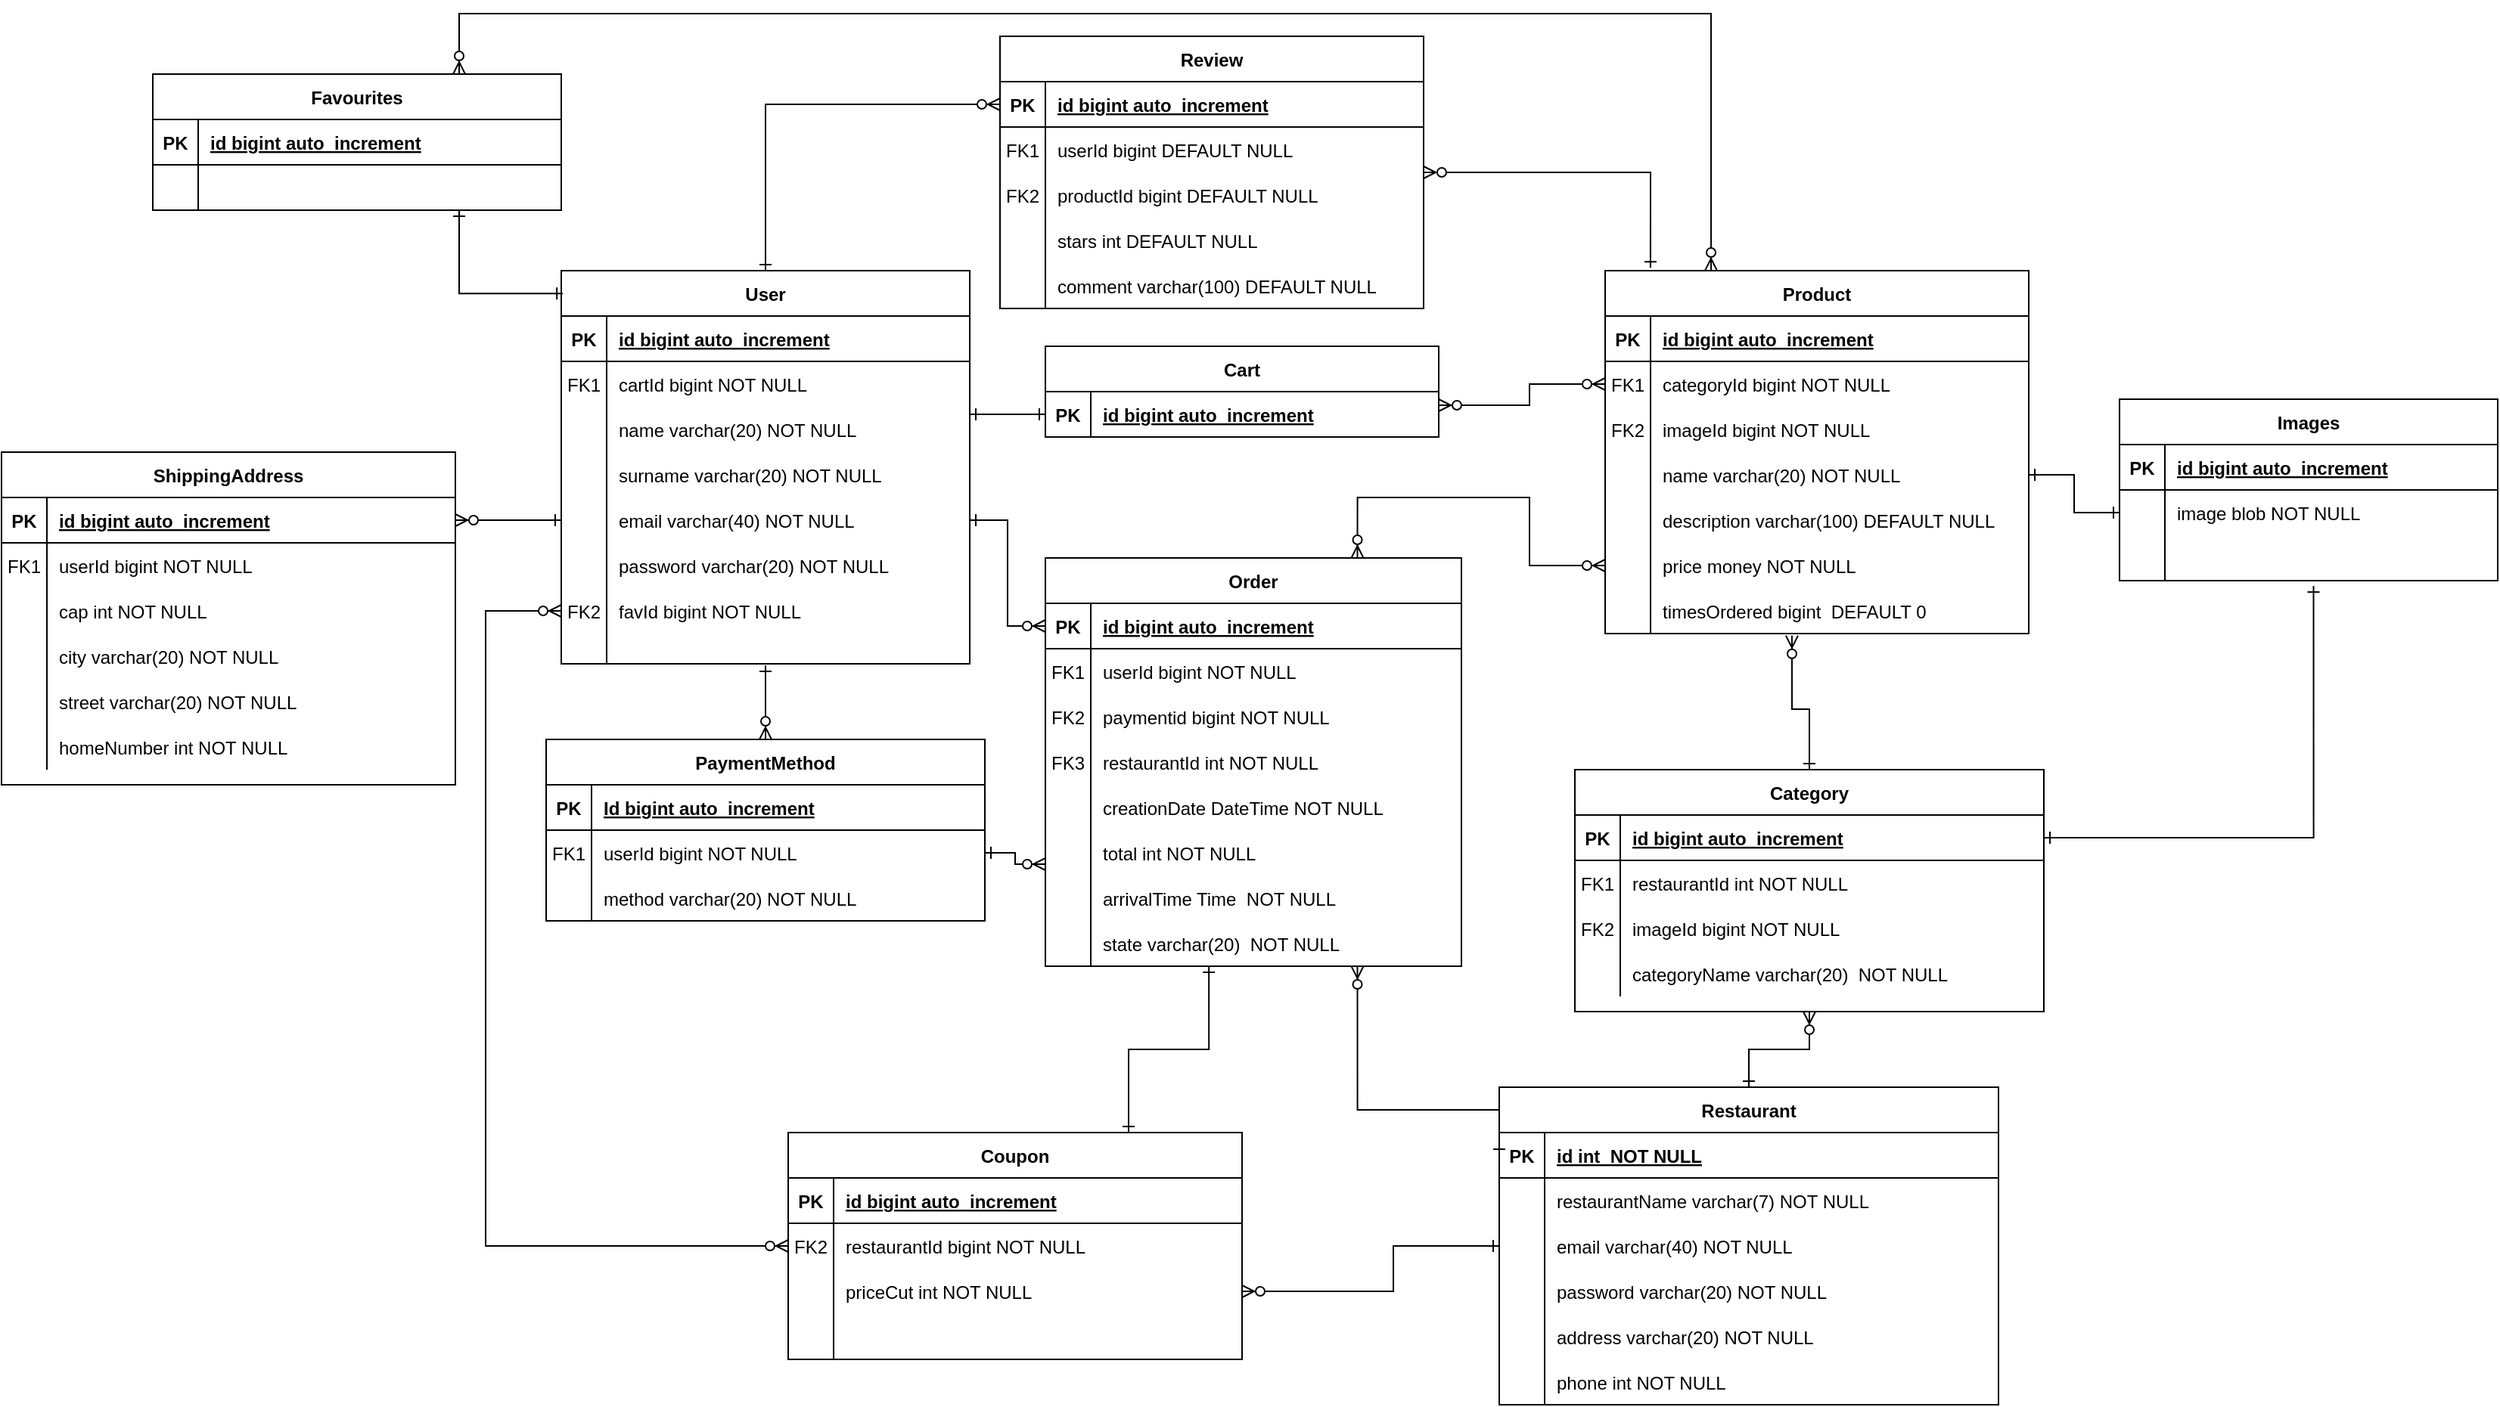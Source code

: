 <mxfile version="14.9.6" type="device"><diagram id="R2lEEEUBdFMjLlhIrx00" name="Page-1"><mxGraphModel dx="2318" dy="796" grid="1" gridSize="10" guides="1" tooltips="1" connect="1" arrows="1" fold="1" page="1" pageScale="1" pageWidth="850" pageHeight="1100" math="0" shadow="0" extFonts="Permanent Marker^https://fonts.googleapis.com/css?family=Permanent+Marker"><root><mxCell id="0"/><mxCell id="1" parent="0"/><mxCell id="C-vyLk0tnHw3VtMMgP7b-1" value="" style="edgeStyle=entityRelationEdgeStyle;endArrow=ERone;startArrow=ERone;endFill=0;startFill=0;entryX=1;entryY=0.167;entryDx=0;entryDy=0;exitX=0;exitY=0.5;exitDx=0;exitDy=0;entryPerimeter=0;" parent="1" source="C-vyLk0tnHw3VtMMgP7b-24" target="CeH41WI6BC9o4BVHSOyD-14" edge="1"><mxGeometry width="100" height="100" relative="1" as="geometry"><mxPoint x="340" y="720" as="sourcePoint"/><mxPoint x="440" y="620" as="targetPoint"/></mxGeometry></mxCell><mxCell id="C-vyLk0tnHw3VtMMgP7b-2" value="User" style="shape=table;startSize=30;container=1;collapsible=1;childLayout=tableLayout;fixedRows=1;rowLines=0;fontStyle=1;align=center;resizeLast=1;" parent="1" vertex="1"><mxGeometry x="120" y="270" width="270" height="260" as="geometry"/></mxCell><mxCell id="C-vyLk0tnHw3VtMMgP7b-3" value="" style="shape=partialRectangle;collapsible=0;dropTarget=0;pointerEvents=0;fillColor=none;points=[[0,0.5],[1,0.5]];portConstraint=eastwest;top=0;left=0;right=0;bottom=1;" parent="C-vyLk0tnHw3VtMMgP7b-2" vertex="1"><mxGeometry y="30" width="270" height="30" as="geometry"/></mxCell><mxCell id="C-vyLk0tnHw3VtMMgP7b-4" value="PK" style="shape=partialRectangle;overflow=hidden;connectable=0;fillColor=none;top=0;left=0;bottom=0;right=0;fontStyle=1;" parent="C-vyLk0tnHw3VtMMgP7b-3" vertex="1"><mxGeometry width="30" height="30" as="geometry"/></mxCell><mxCell id="C-vyLk0tnHw3VtMMgP7b-5" value="id bigint auto_increment " style="shape=partialRectangle;overflow=hidden;connectable=0;fillColor=none;top=0;left=0;bottom=0;right=0;align=left;spacingLeft=6;fontStyle=5;" parent="C-vyLk0tnHw3VtMMgP7b-3" vertex="1"><mxGeometry x="30" width="240" height="30" as="geometry"/></mxCell><mxCell id="C-vyLk0tnHw3VtMMgP7b-9" value="" style="shape=partialRectangle;collapsible=0;dropTarget=0;pointerEvents=0;fillColor=none;points=[[0,0.5],[1,0.5]];portConstraint=eastwest;top=0;left=0;right=0;bottom=0;" parent="C-vyLk0tnHw3VtMMgP7b-2" vertex="1"><mxGeometry y="60" width="270" height="30" as="geometry"/></mxCell><mxCell id="C-vyLk0tnHw3VtMMgP7b-10" value="FK1" style="shape=partialRectangle;overflow=hidden;connectable=0;fillColor=none;top=0;left=0;bottom=0;right=0;" parent="C-vyLk0tnHw3VtMMgP7b-9" vertex="1"><mxGeometry width="30" height="30" as="geometry"/></mxCell><mxCell id="C-vyLk0tnHw3VtMMgP7b-11" value="cartId bigint NOT NULL" style="shape=partialRectangle;overflow=hidden;connectable=0;fillColor=none;top=0;left=0;bottom=0;right=0;align=left;spacingLeft=6;" parent="C-vyLk0tnHw3VtMMgP7b-9" vertex="1"><mxGeometry x="30" width="240" height="30" as="geometry"/></mxCell><mxCell id="CeH41WI6BC9o4BVHSOyD-14" value="" style="shape=partialRectangle;collapsible=0;dropTarget=0;pointerEvents=0;fillColor=none;points=[[0,0.5],[1,0.5]];portConstraint=eastwest;top=0;left=0;right=0;bottom=0;" parent="C-vyLk0tnHw3VtMMgP7b-2" vertex="1"><mxGeometry y="90" width="270" height="30" as="geometry"/></mxCell><mxCell id="CeH41WI6BC9o4BVHSOyD-15" value="" style="shape=partialRectangle;overflow=hidden;connectable=0;fillColor=none;top=0;left=0;bottom=0;right=0;" parent="CeH41WI6BC9o4BVHSOyD-14" vertex="1"><mxGeometry width="30" height="30" as="geometry"/></mxCell><mxCell id="CeH41WI6BC9o4BVHSOyD-16" value="name varchar(20) NOT NULL" style="shape=partialRectangle;overflow=hidden;connectable=0;fillColor=none;top=0;left=0;bottom=0;right=0;align=left;spacingLeft=6;" parent="CeH41WI6BC9o4BVHSOyD-14" vertex="1"><mxGeometry x="30" width="240" height="30" as="geometry"/></mxCell><mxCell id="CeH41WI6BC9o4BVHSOyD-17" value="" style="shape=partialRectangle;collapsible=0;dropTarget=0;pointerEvents=0;fillColor=none;points=[[0,0.5],[1,0.5]];portConstraint=eastwest;top=0;left=0;right=0;bottom=0;" parent="C-vyLk0tnHw3VtMMgP7b-2" vertex="1"><mxGeometry y="120" width="270" height="30" as="geometry"/></mxCell><mxCell id="CeH41WI6BC9o4BVHSOyD-18" value="" style="shape=partialRectangle;overflow=hidden;connectable=0;fillColor=none;top=0;left=0;bottom=0;right=0;" parent="CeH41WI6BC9o4BVHSOyD-17" vertex="1"><mxGeometry width="30" height="30" as="geometry"/></mxCell><mxCell id="CeH41WI6BC9o4BVHSOyD-19" value="surname varchar(20) NOT NULL" style="shape=partialRectangle;overflow=hidden;connectable=0;fillColor=none;top=0;left=0;bottom=0;right=0;align=left;spacingLeft=6;" parent="CeH41WI6BC9o4BVHSOyD-17" vertex="1"><mxGeometry x="30" width="240" height="30" as="geometry"/></mxCell><mxCell id="CeH41WI6BC9o4BVHSOyD-20" value="" style="shape=partialRectangle;collapsible=0;dropTarget=0;pointerEvents=0;fillColor=none;points=[[0,0.5],[1,0.5]];portConstraint=eastwest;top=0;left=0;right=0;bottom=0;" parent="C-vyLk0tnHw3VtMMgP7b-2" vertex="1"><mxGeometry y="150" width="270" height="30" as="geometry"/></mxCell><mxCell id="CeH41WI6BC9o4BVHSOyD-21" value="" style="shape=partialRectangle;overflow=hidden;connectable=0;fillColor=none;top=0;left=0;bottom=0;right=0;" parent="CeH41WI6BC9o4BVHSOyD-20" vertex="1"><mxGeometry width="30" height="30" as="geometry"/></mxCell><mxCell id="CeH41WI6BC9o4BVHSOyD-22" value="email varchar(40) NOT NULL" style="shape=partialRectangle;overflow=hidden;connectable=0;fillColor=none;top=0;left=0;bottom=0;right=0;align=left;spacingLeft=6;" parent="CeH41WI6BC9o4BVHSOyD-20" vertex="1"><mxGeometry x="30" width="240" height="30" as="geometry"/></mxCell><mxCell id="CeH41WI6BC9o4BVHSOyD-23" value="" style="shape=partialRectangle;collapsible=0;dropTarget=0;pointerEvents=0;fillColor=none;points=[[0,0.5],[1,0.5]];portConstraint=eastwest;top=0;left=0;right=0;bottom=0;" parent="C-vyLk0tnHw3VtMMgP7b-2" vertex="1"><mxGeometry y="180" width="270" height="30" as="geometry"/></mxCell><mxCell id="CeH41WI6BC9o4BVHSOyD-24" value="" style="shape=partialRectangle;overflow=hidden;connectable=0;fillColor=none;top=0;left=0;bottom=0;right=0;" parent="CeH41WI6BC9o4BVHSOyD-23" vertex="1"><mxGeometry width="30" height="30" as="geometry"/></mxCell><mxCell id="CeH41WI6BC9o4BVHSOyD-25" value="password varchar(20) NOT NULL" style="shape=partialRectangle;overflow=hidden;connectable=0;fillColor=none;top=0;left=0;bottom=0;right=0;align=left;spacingLeft=6;" parent="CeH41WI6BC9o4BVHSOyD-23" vertex="1"><mxGeometry x="30" width="240" height="30" as="geometry"/></mxCell><mxCell id="CeH41WI6BC9o4BVHSOyD-11" value="" style="shape=partialRectangle;collapsible=0;dropTarget=0;pointerEvents=0;fillColor=none;points=[[0,0.5],[1,0.5]];portConstraint=eastwest;top=0;left=0;right=0;bottom=0;" parent="C-vyLk0tnHw3VtMMgP7b-2" vertex="1"><mxGeometry y="210" width="270" height="30" as="geometry"/></mxCell><mxCell id="CeH41WI6BC9o4BVHSOyD-12" value="FK2" style="shape=partialRectangle;overflow=hidden;connectable=0;fillColor=none;top=0;left=0;bottom=0;right=0;" parent="CeH41WI6BC9o4BVHSOyD-11" vertex="1"><mxGeometry width="30" height="30" as="geometry"/></mxCell><mxCell id="CeH41WI6BC9o4BVHSOyD-13" value="favId bigint NOT NULL" style="shape=partialRectangle;overflow=hidden;connectable=0;fillColor=none;top=0;left=0;bottom=0;right=0;align=left;spacingLeft=6;" parent="CeH41WI6BC9o4BVHSOyD-11" vertex="1"><mxGeometry x="30" width="240" height="30" as="geometry"/></mxCell><mxCell id="C-vyLk0tnHw3VtMMgP7b-6" value="" style="shape=partialRectangle;collapsible=0;dropTarget=0;pointerEvents=0;fillColor=none;points=[[0,0.5],[1,0.5]];portConstraint=eastwest;top=0;left=0;right=0;bottom=0;" parent="C-vyLk0tnHw3VtMMgP7b-2" vertex="1"><mxGeometry y="240" width="270" height="20" as="geometry"/></mxCell><mxCell id="C-vyLk0tnHw3VtMMgP7b-7" value="" style="shape=partialRectangle;overflow=hidden;connectable=0;fillColor=none;top=0;left=0;bottom=0;right=0;" parent="C-vyLk0tnHw3VtMMgP7b-6" vertex="1"><mxGeometry width="30" height="20" as="geometry"/></mxCell><mxCell id="C-vyLk0tnHw3VtMMgP7b-8" value="" style="shape=partialRectangle;overflow=hidden;connectable=0;fillColor=none;top=0;left=0;bottom=0;right=0;align=left;spacingLeft=6;" parent="C-vyLk0tnHw3VtMMgP7b-6" vertex="1"><mxGeometry x="30" width="240" height="20" as="geometry"/></mxCell><mxCell id="C-vyLk0tnHw3VtMMgP7b-23" value="Cart" style="shape=table;startSize=30;container=1;collapsible=1;childLayout=tableLayout;fixedRows=1;rowLines=0;fontStyle=1;align=center;resizeLast=1;" parent="1" vertex="1"><mxGeometry x="440" y="320" width="260" height="60" as="geometry"/></mxCell><mxCell id="C-vyLk0tnHw3VtMMgP7b-24" value="" style="shape=partialRectangle;collapsible=0;dropTarget=0;pointerEvents=0;fillColor=none;points=[[0,0.5],[1,0.5]];portConstraint=eastwest;top=0;left=0;right=0;bottom=1;" parent="C-vyLk0tnHw3VtMMgP7b-23" vertex="1"><mxGeometry y="30" width="260" height="30" as="geometry"/></mxCell><mxCell id="C-vyLk0tnHw3VtMMgP7b-25" value="PK" style="shape=partialRectangle;overflow=hidden;connectable=0;fillColor=none;top=0;left=0;bottom=0;right=0;fontStyle=1;" parent="C-vyLk0tnHw3VtMMgP7b-24" vertex="1"><mxGeometry width="30" height="30" as="geometry"/></mxCell><mxCell id="C-vyLk0tnHw3VtMMgP7b-26" value="id bigint auto_increment" style="shape=partialRectangle;overflow=hidden;connectable=0;fillColor=none;top=0;left=0;bottom=0;right=0;align=left;spacingLeft=6;fontStyle=5;" parent="C-vyLk0tnHw3VtMMgP7b-24" vertex="1"><mxGeometry x="30" width="230" height="30" as="geometry"/></mxCell><mxCell id="CeH41WI6BC9o4BVHSOyD-59" style="edgeStyle=orthogonalEdgeStyle;rounded=0;orthogonalLoop=1;jettySize=auto;html=1;exitX=0.5;exitY=0;exitDx=0;exitDy=0;startArrow=ERzeroToMany;startFill=1;endArrow=ERone;endFill=0;" parent="1" source="CeH41WI6BC9o4BVHSOyD-30" edge="1"><mxGeometry relative="1" as="geometry"><mxPoint x="255" y="531" as="targetPoint"/><Array as="points"><mxPoint x="255" y="531"/></Array></mxGeometry></mxCell><mxCell id="CeH41WI6BC9o4BVHSOyD-30" value="PaymentMethod" style="shape=table;startSize=30;container=1;collapsible=1;childLayout=tableLayout;fixedRows=1;rowLines=0;fontStyle=1;align=center;resizeLast=1;" parent="1" vertex="1"><mxGeometry x="110" y="580" width="290" height="120" as="geometry"/></mxCell><mxCell id="CeH41WI6BC9o4BVHSOyD-31" value="" style="shape=partialRectangle;collapsible=0;dropTarget=0;pointerEvents=0;fillColor=none;top=0;left=0;bottom=1;right=0;points=[[0,0.5],[1,0.5]];portConstraint=eastwest;" parent="CeH41WI6BC9o4BVHSOyD-30" vertex="1"><mxGeometry y="30" width="290" height="30" as="geometry"/></mxCell><mxCell id="CeH41WI6BC9o4BVHSOyD-32" value="PK" style="shape=partialRectangle;connectable=0;fillColor=none;top=0;left=0;bottom=0;right=0;fontStyle=1;overflow=hidden;" parent="CeH41WI6BC9o4BVHSOyD-31" vertex="1"><mxGeometry width="30" height="30" as="geometry"/></mxCell><mxCell id="CeH41WI6BC9o4BVHSOyD-33" value="Id bigint auto_increment" style="shape=partialRectangle;connectable=0;fillColor=none;top=0;left=0;bottom=0;right=0;align=left;spacingLeft=6;fontStyle=5;overflow=hidden;" parent="CeH41WI6BC9o4BVHSOyD-31" vertex="1"><mxGeometry x="30" width="260" height="30" as="geometry"/></mxCell><mxCell id="w4jnXNcKCKi4b3w4N-5O-28" value="" style="shape=partialRectangle;collapsible=0;dropTarget=0;pointerEvents=0;fillColor=none;top=0;left=0;bottom=0;right=0;points=[[0,0.5],[1,0.5]];portConstraint=eastwest;" parent="CeH41WI6BC9o4BVHSOyD-30" vertex="1"><mxGeometry y="60" width="290" height="30" as="geometry"/></mxCell><mxCell id="w4jnXNcKCKi4b3w4N-5O-29" value="FK1" style="shape=partialRectangle;connectable=0;fillColor=none;top=0;left=0;bottom=0;right=0;editable=1;overflow=hidden;" parent="w4jnXNcKCKi4b3w4N-5O-28" vertex="1"><mxGeometry width="30" height="30" as="geometry"/></mxCell><mxCell id="w4jnXNcKCKi4b3w4N-5O-30" value="userId bigint NOT NULL" style="shape=partialRectangle;connectable=0;fillColor=none;top=0;left=0;bottom=0;right=0;align=left;spacingLeft=6;overflow=hidden;" parent="w4jnXNcKCKi4b3w4N-5O-28" vertex="1"><mxGeometry x="30" width="260" height="30" as="geometry"/></mxCell><mxCell id="v0Ko7H9v9p0cmVI43iNv-5" value="" style="shape=partialRectangle;collapsible=0;dropTarget=0;pointerEvents=0;fillColor=none;top=0;left=0;bottom=0;right=0;points=[[0,0.5],[1,0.5]];portConstraint=eastwest;" parent="CeH41WI6BC9o4BVHSOyD-30" vertex="1"><mxGeometry y="90" width="290" height="30" as="geometry"/></mxCell><mxCell id="v0Ko7H9v9p0cmVI43iNv-6" value="" style="shape=partialRectangle;connectable=0;fillColor=none;top=0;left=0;bottom=0;right=0;editable=1;overflow=hidden;" parent="v0Ko7H9v9p0cmVI43iNv-5" vertex="1"><mxGeometry width="30" height="30" as="geometry"/></mxCell><mxCell id="v0Ko7H9v9p0cmVI43iNv-7" value="method varchar(20) NOT NULL" style="shape=partialRectangle;connectable=0;fillColor=none;top=0;left=0;bottom=0;right=0;align=left;spacingLeft=6;overflow=hidden;" parent="v0Ko7H9v9p0cmVI43iNv-5" vertex="1"><mxGeometry x="30" width="260" height="30" as="geometry"/></mxCell><mxCell id="CeH41WI6BC9o4BVHSOyD-61" style="edgeStyle=orthogonalEdgeStyle;rounded=0;orthogonalLoop=1;jettySize=auto;html=1;exitX=0;exitY=0.75;exitDx=0;exitDy=0;entryX=1;entryY=0.5;entryDx=0;entryDy=0;startArrow=ERzeroToMany;startFill=1;endArrow=ERone;endFill=0;" parent="1" source="CeH41WI6BC9o4BVHSOyD-46" target="w4jnXNcKCKi4b3w4N-5O-28" edge="1"><mxGeometry relative="1" as="geometry"/></mxCell><mxCell id="CeH41WI6BC9o4BVHSOyD-105" style="edgeStyle=orthogonalEdgeStyle;rounded=0;orthogonalLoop=1;jettySize=auto;html=1;exitX=0.75;exitY=1;exitDx=0;exitDy=0;entryX=0;entryY=0.5;entryDx=0;entryDy=0;startArrow=ERzeroToMany;startFill=1;endArrow=ERone;endFill=0;" parent="1" source="CeH41WI6BC9o4BVHSOyD-46" target="CeH41WI6BC9o4BVHSOyD-92" edge="1"><mxGeometry relative="1" as="geometry"><Array as="points"><mxPoint x="646" y="825"/></Array></mxGeometry></mxCell><mxCell id="CeH41WI6BC9o4BVHSOyD-46" value="Order" style="shape=table;startSize=30;container=1;collapsible=1;childLayout=tableLayout;fixedRows=1;rowLines=0;fontStyle=1;align=center;resizeLast=1;" parent="1" vertex="1"><mxGeometry x="440" y="460" width="275" height="270" as="geometry"/></mxCell><mxCell id="CeH41WI6BC9o4BVHSOyD-47" value="" style="shape=partialRectangle;collapsible=0;dropTarget=0;pointerEvents=0;fillColor=none;top=0;left=0;bottom=1;right=0;points=[[0,0.5],[1,0.5]];portConstraint=eastwest;" parent="CeH41WI6BC9o4BVHSOyD-46" vertex="1"><mxGeometry y="30" width="275" height="30" as="geometry"/></mxCell><mxCell id="CeH41WI6BC9o4BVHSOyD-48" value="PK" style="shape=partialRectangle;connectable=0;fillColor=none;top=0;left=0;bottom=0;right=0;fontStyle=1;overflow=hidden;" parent="CeH41WI6BC9o4BVHSOyD-47" vertex="1"><mxGeometry width="30" height="30" as="geometry"/></mxCell><mxCell id="CeH41WI6BC9o4BVHSOyD-49" value="id bigint auto_increment" style="shape=partialRectangle;connectable=0;fillColor=none;top=0;left=0;bottom=0;right=0;align=left;spacingLeft=6;fontStyle=5;overflow=hidden;" parent="CeH41WI6BC9o4BVHSOyD-47" vertex="1"><mxGeometry x="30" width="245" height="30" as="geometry"/></mxCell><mxCell id="CeH41WI6BC9o4BVHSOyD-50" value="" style="shape=partialRectangle;collapsible=0;dropTarget=0;pointerEvents=0;fillColor=none;top=0;left=0;bottom=0;right=0;points=[[0,0.5],[1,0.5]];portConstraint=eastwest;" parent="CeH41WI6BC9o4BVHSOyD-46" vertex="1"><mxGeometry y="60" width="275" height="30" as="geometry"/></mxCell><mxCell id="CeH41WI6BC9o4BVHSOyD-51" value="FK1" style="shape=partialRectangle;connectable=0;fillColor=none;top=0;left=0;bottom=0;right=0;editable=1;overflow=hidden;" parent="CeH41WI6BC9o4BVHSOyD-50" vertex="1"><mxGeometry width="30" height="30" as="geometry"/></mxCell><mxCell id="CeH41WI6BC9o4BVHSOyD-52" value="userId bigint NOT NULL" style="shape=partialRectangle;connectable=0;fillColor=none;top=0;left=0;bottom=0;right=0;align=left;spacingLeft=6;overflow=hidden;" parent="CeH41WI6BC9o4BVHSOyD-50" vertex="1"><mxGeometry x="30" width="245" height="30" as="geometry"/></mxCell><mxCell id="CeH41WI6BC9o4BVHSOyD-53" value="" style="shape=partialRectangle;collapsible=0;dropTarget=0;pointerEvents=0;fillColor=none;top=0;left=0;bottom=0;right=0;points=[[0,0.5],[1,0.5]];portConstraint=eastwest;" parent="CeH41WI6BC9o4BVHSOyD-46" vertex="1"><mxGeometry y="90" width="275" height="30" as="geometry"/></mxCell><mxCell id="CeH41WI6BC9o4BVHSOyD-54" value="FK2" style="shape=partialRectangle;connectable=0;fillColor=none;top=0;left=0;bottom=0;right=0;editable=1;overflow=hidden;" parent="CeH41WI6BC9o4BVHSOyD-53" vertex="1"><mxGeometry width="30" height="30" as="geometry"/></mxCell><mxCell id="CeH41WI6BC9o4BVHSOyD-55" value="paymentid bigint NOT NULL" style="shape=partialRectangle;connectable=0;fillColor=none;top=0;left=0;bottom=0;right=0;align=left;spacingLeft=6;overflow=hidden;" parent="CeH41WI6BC9o4BVHSOyD-53" vertex="1"><mxGeometry x="30" width="245" height="30" as="geometry"/></mxCell><mxCell id="CeH41WI6BC9o4BVHSOyD-56" value="" style="shape=partialRectangle;collapsible=0;dropTarget=0;pointerEvents=0;fillColor=none;top=0;left=0;bottom=0;right=0;points=[[0,0.5],[1,0.5]];portConstraint=eastwest;" parent="CeH41WI6BC9o4BVHSOyD-46" vertex="1"><mxGeometry y="120" width="275" height="30" as="geometry"/></mxCell><mxCell id="CeH41WI6BC9o4BVHSOyD-57" value="FK3" style="shape=partialRectangle;connectable=0;fillColor=none;top=0;left=0;bottom=0;right=0;editable=1;overflow=hidden;" parent="CeH41WI6BC9o4BVHSOyD-56" vertex="1"><mxGeometry width="30" height="30" as="geometry"/></mxCell><mxCell id="CeH41WI6BC9o4BVHSOyD-58" value="restaurantId int NOT NULL" style="shape=partialRectangle;connectable=0;fillColor=none;top=0;left=0;bottom=0;right=0;align=left;spacingLeft=6;overflow=hidden;" parent="CeH41WI6BC9o4BVHSOyD-56" vertex="1"><mxGeometry x="30" width="245" height="30" as="geometry"/></mxCell><mxCell id="CeH41WI6BC9o4BVHSOyD-183" value="" style="shape=partialRectangle;collapsible=0;dropTarget=0;pointerEvents=0;fillColor=none;top=0;left=0;bottom=0;right=0;points=[[0,0.5],[1,0.5]];portConstraint=eastwest;" parent="CeH41WI6BC9o4BVHSOyD-46" vertex="1"><mxGeometry y="150" width="275" height="30" as="geometry"/></mxCell><mxCell id="CeH41WI6BC9o4BVHSOyD-184" value="" style="shape=partialRectangle;connectable=0;fillColor=none;top=0;left=0;bottom=0;right=0;editable=1;overflow=hidden;" parent="CeH41WI6BC9o4BVHSOyD-183" vertex="1"><mxGeometry width="30" height="30" as="geometry"/></mxCell><mxCell id="CeH41WI6BC9o4BVHSOyD-185" value="creationDate DateTime NOT NULL" style="shape=partialRectangle;connectable=0;fillColor=none;top=0;left=0;bottom=0;right=0;align=left;spacingLeft=6;overflow=hidden;" parent="CeH41WI6BC9o4BVHSOyD-183" vertex="1"><mxGeometry x="30" width="245" height="30" as="geometry"/></mxCell><mxCell id="CeH41WI6BC9o4BVHSOyD-186" value="" style="shape=partialRectangle;collapsible=0;dropTarget=0;pointerEvents=0;fillColor=none;top=0;left=0;bottom=0;right=0;points=[[0,0.5],[1,0.5]];portConstraint=eastwest;" parent="CeH41WI6BC9o4BVHSOyD-46" vertex="1"><mxGeometry y="180" width="275" height="30" as="geometry"/></mxCell><mxCell id="CeH41WI6BC9o4BVHSOyD-187" value="" style="shape=partialRectangle;connectable=0;fillColor=none;top=0;left=0;bottom=0;right=0;editable=1;overflow=hidden;" parent="CeH41WI6BC9o4BVHSOyD-186" vertex="1"><mxGeometry width="30" height="30" as="geometry"/></mxCell><mxCell id="CeH41WI6BC9o4BVHSOyD-188" value="total int NOT NULL" style="shape=partialRectangle;connectable=0;fillColor=none;top=0;left=0;bottom=0;right=0;align=left;spacingLeft=6;overflow=hidden;" parent="CeH41WI6BC9o4BVHSOyD-186" vertex="1"><mxGeometry x="30" width="245" height="30" as="geometry"/></mxCell><mxCell id="CeH41WI6BC9o4BVHSOyD-189" value="" style="shape=partialRectangle;collapsible=0;dropTarget=0;pointerEvents=0;fillColor=none;top=0;left=0;bottom=0;right=0;points=[[0,0.5],[1,0.5]];portConstraint=eastwest;" parent="CeH41WI6BC9o4BVHSOyD-46" vertex="1"><mxGeometry y="210" width="275" height="30" as="geometry"/></mxCell><mxCell id="CeH41WI6BC9o4BVHSOyD-190" value="" style="shape=partialRectangle;connectable=0;fillColor=none;top=0;left=0;bottom=0;right=0;editable=1;overflow=hidden;" parent="CeH41WI6BC9o4BVHSOyD-189" vertex="1"><mxGeometry width="30" height="30" as="geometry"/></mxCell><mxCell id="CeH41WI6BC9o4BVHSOyD-191" value="arrivalTime Time  NOT NULL" style="shape=partialRectangle;connectable=0;fillColor=none;top=0;left=0;bottom=0;right=0;align=left;spacingLeft=6;overflow=hidden;" parent="CeH41WI6BC9o4BVHSOyD-189" vertex="1"><mxGeometry x="30" width="245" height="30" as="geometry"/></mxCell><mxCell id="CeH41WI6BC9o4BVHSOyD-192" value="" style="shape=partialRectangle;collapsible=0;dropTarget=0;pointerEvents=0;fillColor=none;top=0;left=0;bottom=0;right=0;points=[[0,0.5],[1,0.5]];portConstraint=eastwest;" parent="CeH41WI6BC9o4BVHSOyD-46" vertex="1"><mxGeometry y="240" width="275" height="30" as="geometry"/></mxCell><mxCell id="CeH41WI6BC9o4BVHSOyD-193" value="" style="shape=partialRectangle;connectable=0;fillColor=none;top=0;left=0;bottom=0;right=0;editable=1;overflow=hidden;" parent="CeH41WI6BC9o4BVHSOyD-192" vertex="1"><mxGeometry width="30" height="30" as="geometry"/></mxCell><mxCell id="CeH41WI6BC9o4BVHSOyD-194" value="state varchar(20)  NOT NULL" style="shape=partialRectangle;connectable=0;fillColor=none;top=0;left=0;bottom=0;right=0;align=left;spacingLeft=6;overflow=hidden;" parent="CeH41WI6BC9o4BVHSOyD-192" vertex="1"><mxGeometry x="30" width="245" height="30" as="geometry"/></mxCell><mxCell id="CeH41WI6BC9o4BVHSOyD-60" style="edgeStyle=orthogonalEdgeStyle;rounded=0;orthogonalLoop=1;jettySize=auto;html=1;exitX=0;exitY=0.5;exitDx=0;exitDy=0;entryX=1;entryY=0.5;entryDx=0;entryDy=0;startArrow=ERzeroToMany;startFill=1;endArrow=ERone;endFill=0;" parent="1" source="CeH41WI6BC9o4BVHSOyD-47" target="CeH41WI6BC9o4BVHSOyD-20" edge="1"><mxGeometry relative="1" as="geometry"/></mxCell><mxCell id="CeH41WI6BC9o4BVHSOyD-90" style="edgeStyle=orthogonalEdgeStyle;rounded=0;orthogonalLoop=1;jettySize=auto;html=1;entryX=0.5;entryY=0;entryDx=0;entryDy=0;startArrow=ERzeroToMany;startFill=1;endArrow=ERone;endFill=0;exitX=0.441;exitY=1.046;exitDx=0;exitDy=0;exitPerimeter=0;" parent="1" source="vVn_TYby7rtUSaCZGibe-35" target="CeH41WI6BC9o4BVHSOyD-77" edge="1"><mxGeometry relative="1" as="geometry"><Array as="points"><mxPoint x="934" y="560"/><mxPoint x="945" y="560"/></Array><mxPoint x="940" y="491" as="sourcePoint"/></mxGeometry></mxCell><mxCell id="CeH41WI6BC9o4BVHSOyD-62" value="Product" style="shape=table;startSize=30;container=1;collapsible=1;childLayout=tableLayout;fixedRows=1;rowLines=0;fontStyle=1;align=center;resizeLast=1;" parent="1" vertex="1"><mxGeometry x="810" y="270" width="280" height="240" as="geometry"/></mxCell><mxCell id="CeH41WI6BC9o4BVHSOyD-63" value="" style="shape=partialRectangle;collapsible=0;dropTarget=0;pointerEvents=0;fillColor=none;top=0;left=0;bottom=1;right=0;points=[[0,0.5],[1,0.5]];portConstraint=eastwest;" parent="CeH41WI6BC9o4BVHSOyD-62" vertex="1"><mxGeometry y="30" width="280" height="30" as="geometry"/></mxCell><mxCell id="CeH41WI6BC9o4BVHSOyD-64" value="PK" style="shape=partialRectangle;connectable=0;fillColor=none;top=0;left=0;bottom=0;right=0;fontStyle=1;overflow=hidden;" parent="CeH41WI6BC9o4BVHSOyD-63" vertex="1"><mxGeometry width="30" height="30" as="geometry"/></mxCell><mxCell id="CeH41WI6BC9o4BVHSOyD-65" value="id bigint auto_increment" style="shape=partialRectangle;connectable=0;fillColor=none;top=0;left=0;bottom=0;right=0;align=left;spacingLeft=6;fontStyle=5;overflow=hidden;" parent="CeH41WI6BC9o4BVHSOyD-63" vertex="1"><mxGeometry x="30" width="250" height="30" as="geometry"/></mxCell><mxCell id="CeH41WI6BC9o4BVHSOyD-66" value="" style="shape=partialRectangle;collapsible=0;dropTarget=0;pointerEvents=0;fillColor=none;top=0;left=0;bottom=0;right=0;points=[[0,0.5],[1,0.5]];portConstraint=eastwest;" parent="CeH41WI6BC9o4BVHSOyD-62" vertex="1"><mxGeometry y="60" width="280" height="30" as="geometry"/></mxCell><mxCell id="CeH41WI6BC9o4BVHSOyD-67" value="FK1" style="shape=partialRectangle;connectable=0;fillColor=none;top=0;left=0;bottom=0;right=0;editable=1;overflow=hidden;" parent="CeH41WI6BC9o4BVHSOyD-66" vertex="1"><mxGeometry width="30" height="30" as="geometry"/></mxCell><mxCell id="CeH41WI6BC9o4BVHSOyD-68" value="categoryId bigint NOT NULL" style="shape=partialRectangle;connectable=0;fillColor=none;top=0;left=0;bottom=0;right=0;align=left;spacingLeft=6;overflow=hidden;" parent="CeH41WI6BC9o4BVHSOyD-66" vertex="1"><mxGeometry x="30" width="250" height="30" as="geometry"/></mxCell><mxCell id="w4jnXNcKCKi4b3w4N-5O-1" value="" style="shape=partialRectangle;collapsible=0;dropTarget=0;pointerEvents=0;fillColor=none;top=0;left=0;bottom=0;right=0;points=[[0,0.5],[1,0.5]];portConstraint=eastwest;" parent="CeH41WI6BC9o4BVHSOyD-62" vertex="1"><mxGeometry y="90" width="280" height="30" as="geometry"/></mxCell><mxCell id="w4jnXNcKCKi4b3w4N-5O-2" value="FK2" style="shape=partialRectangle;connectable=0;fillColor=none;top=0;left=0;bottom=0;right=0;editable=1;overflow=hidden;" parent="w4jnXNcKCKi4b3w4N-5O-1" vertex="1"><mxGeometry width="30" height="30" as="geometry"/></mxCell><mxCell id="w4jnXNcKCKi4b3w4N-5O-3" value="imageId bigint NOT NULL " style="shape=partialRectangle;connectable=0;fillColor=none;top=0;left=0;bottom=0;right=0;align=left;spacingLeft=6;overflow=hidden;" parent="w4jnXNcKCKi4b3w4N-5O-1" vertex="1"><mxGeometry x="30" width="250" height="30" as="geometry"/></mxCell><mxCell id="CeH41WI6BC9o4BVHSOyD-69" value="" style="shape=partialRectangle;collapsible=0;dropTarget=0;pointerEvents=0;fillColor=none;top=0;left=0;bottom=0;right=0;points=[[0,0.5],[1,0.5]];portConstraint=eastwest;" parent="CeH41WI6BC9o4BVHSOyD-62" vertex="1"><mxGeometry y="120" width="280" height="30" as="geometry"/></mxCell><mxCell id="CeH41WI6BC9o4BVHSOyD-70" value="" style="shape=partialRectangle;connectable=0;fillColor=none;top=0;left=0;bottom=0;right=0;editable=1;overflow=hidden;" parent="CeH41WI6BC9o4BVHSOyD-69" vertex="1"><mxGeometry width="30" height="30" as="geometry"/></mxCell><mxCell id="CeH41WI6BC9o4BVHSOyD-71" value="name varchar(20) NOT NULL" style="shape=partialRectangle;connectable=0;fillColor=none;top=0;left=0;bottom=0;right=0;align=left;spacingLeft=6;overflow=hidden;" parent="CeH41WI6BC9o4BVHSOyD-69" vertex="1"><mxGeometry x="30" width="250" height="30" as="geometry"/></mxCell><mxCell id="CeH41WI6BC9o4BVHSOyD-72" value="" style="shape=partialRectangle;collapsible=0;dropTarget=0;pointerEvents=0;fillColor=none;top=0;left=0;bottom=0;right=0;points=[[0,0.5],[1,0.5]];portConstraint=eastwest;" parent="CeH41WI6BC9o4BVHSOyD-62" vertex="1"><mxGeometry y="150" width="280" height="30" as="geometry"/></mxCell><mxCell id="CeH41WI6BC9o4BVHSOyD-73" value="" style="shape=partialRectangle;connectable=0;fillColor=none;top=0;left=0;bottom=0;right=0;editable=1;overflow=hidden;" parent="CeH41WI6BC9o4BVHSOyD-72" vertex="1"><mxGeometry width="30" height="30" as="geometry"/></mxCell><mxCell id="CeH41WI6BC9o4BVHSOyD-74" value="description varchar(100) DEFAULT NULL" style="shape=partialRectangle;connectable=0;fillColor=none;top=0;left=0;bottom=0;right=0;align=left;spacingLeft=6;overflow=hidden;" parent="CeH41WI6BC9o4BVHSOyD-72" vertex="1"><mxGeometry x="30" width="250" height="30" as="geometry"/></mxCell><mxCell id="w4jnXNcKCKi4b3w4N-5O-7" value="" style="shape=partialRectangle;collapsible=0;dropTarget=0;pointerEvents=0;fillColor=none;top=0;left=0;bottom=0;right=0;points=[[0,0.5],[1,0.5]];portConstraint=eastwest;" parent="CeH41WI6BC9o4BVHSOyD-62" vertex="1"><mxGeometry y="180" width="280" height="30" as="geometry"/></mxCell><mxCell id="w4jnXNcKCKi4b3w4N-5O-8" value="" style="shape=partialRectangle;connectable=0;fillColor=none;top=0;left=0;bottom=0;right=0;editable=1;overflow=hidden;" parent="w4jnXNcKCKi4b3w4N-5O-7" vertex="1"><mxGeometry width="30" height="30" as="geometry"/></mxCell><mxCell id="w4jnXNcKCKi4b3w4N-5O-9" value="price money NOT NULL" style="shape=partialRectangle;connectable=0;fillColor=none;top=0;left=0;bottom=0;right=0;align=left;spacingLeft=6;overflow=hidden;" parent="w4jnXNcKCKi4b3w4N-5O-7" vertex="1"><mxGeometry x="30" width="250" height="30" as="geometry"/></mxCell><mxCell id="vVn_TYby7rtUSaCZGibe-35" value="" style="shape=partialRectangle;collapsible=0;dropTarget=0;pointerEvents=0;fillColor=none;top=0;left=0;bottom=0;right=0;points=[[0,0.5],[1,0.5]];portConstraint=eastwest;" vertex="1" parent="CeH41WI6BC9o4BVHSOyD-62"><mxGeometry y="210" width="280" height="30" as="geometry"/></mxCell><mxCell id="vVn_TYby7rtUSaCZGibe-36" value="" style="shape=partialRectangle;connectable=0;fillColor=none;top=0;left=0;bottom=0;right=0;editable=1;overflow=hidden;" vertex="1" parent="vVn_TYby7rtUSaCZGibe-35"><mxGeometry width="30" height="30" as="geometry"/></mxCell><mxCell id="vVn_TYby7rtUSaCZGibe-37" value="timesOrdered bigint  DEFAULT 0" style="shape=partialRectangle;connectable=0;fillColor=none;top=0;left=0;bottom=0;right=0;align=left;spacingLeft=6;overflow=hidden;" vertex="1" parent="vVn_TYby7rtUSaCZGibe-35"><mxGeometry x="30" width="250" height="30" as="geometry"/></mxCell><mxCell id="CeH41WI6BC9o4BVHSOyD-75" style="edgeStyle=orthogonalEdgeStyle;rounded=0;orthogonalLoop=1;jettySize=auto;html=1;startArrow=ERzeroToMany;startFill=1;endArrow=ERzeroToMany;endFill=1;exitX=0;exitY=0.5;exitDx=0;exitDy=0;" parent="1" edge="1" source="CeH41WI6BC9o4BVHSOyD-66"><mxGeometry relative="1" as="geometry"><Array as="points"><mxPoint x="760" y="345"/><mxPoint x="760" y="359"/></Array><mxPoint x="780" y="393" as="sourcePoint"/><mxPoint x="700" y="359" as="targetPoint"/></mxGeometry></mxCell><mxCell id="CeH41WI6BC9o4BVHSOyD-76" style="edgeStyle=orthogonalEdgeStyle;rounded=0;orthogonalLoop=1;jettySize=auto;html=1;entryX=0.75;entryY=0;entryDx=0;entryDy=0;startArrow=ERzeroToMany;startFill=1;endArrow=ERzeroToMany;endFill=1;exitX=0;exitY=0.5;exitDx=0;exitDy=0;" parent="1" source="w4jnXNcKCKi4b3w4N-5O-7" target="CeH41WI6BC9o4BVHSOyD-46" edge="1"><mxGeometry relative="1" as="geometry"><Array as="points"><mxPoint x="760" y="465"/><mxPoint x="760" y="420"/><mxPoint x="646" y="420"/></Array><mxPoint x="805" y="445" as="sourcePoint"/></mxGeometry></mxCell><mxCell id="CeH41WI6BC9o4BVHSOyD-104" style="edgeStyle=orthogonalEdgeStyle;rounded=0;orthogonalLoop=1;jettySize=auto;html=1;startArrow=ERzeroToMany;startFill=1;endArrow=ERone;endFill=0;exitX=0.5;exitY=1;exitDx=0;exitDy=0;" parent="1" source="CeH41WI6BC9o4BVHSOyD-77" target="CeH41WI6BC9o4BVHSOyD-91" edge="1"><mxGeometry relative="1" as="geometry"><Array as="points"/><mxPoint x="905" y="700" as="sourcePoint"/></mxGeometry></mxCell><mxCell id="CeH41WI6BC9o4BVHSOyD-77" value="Category" style="shape=table;startSize=30;container=1;collapsible=1;childLayout=tableLayout;fixedRows=1;rowLines=0;fontStyle=1;align=center;resizeLast=1;" parent="1" vertex="1"><mxGeometry x="790" y="600" width="310" height="160" as="geometry"/></mxCell><mxCell id="CeH41WI6BC9o4BVHSOyD-78" value="" style="shape=partialRectangle;collapsible=0;dropTarget=0;pointerEvents=0;fillColor=none;top=0;left=0;bottom=1;right=0;points=[[0,0.5],[1,0.5]];portConstraint=eastwest;" parent="CeH41WI6BC9o4BVHSOyD-77" vertex="1"><mxGeometry y="30" width="310" height="30" as="geometry"/></mxCell><mxCell id="CeH41WI6BC9o4BVHSOyD-79" value="PK" style="shape=partialRectangle;connectable=0;fillColor=none;top=0;left=0;bottom=0;right=0;fontStyle=1;overflow=hidden;" parent="CeH41WI6BC9o4BVHSOyD-78" vertex="1"><mxGeometry width="30" height="30" as="geometry"/></mxCell><mxCell id="CeH41WI6BC9o4BVHSOyD-80" value="id bigint auto_increment" style="shape=partialRectangle;connectable=0;fillColor=none;top=0;left=0;bottom=0;right=0;align=left;spacingLeft=6;fontStyle=5;overflow=hidden;" parent="CeH41WI6BC9o4BVHSOyD-78" vertex="1"><mxGeometry x="30" width="280" height="30" as="geometry"/></mxCell><mxCell id="CeH41WI6BC9o4BVHSOyD-81" value="" style="shape=partialRectangle;collapsible=0;dropTarget=0;pointerEvents=0;fillColor=none;top=0;left=0;bottom=0;right=0;points=[[0,0.5],[1,0.5]];portConstraint=eastwest;" parent="CeH41WI6BC9o4BVHSOyD-77" vertex="1"><mxGeometry y="60" width="310" height="30" as="geometry"/></mxCell><mxCell id="CeH41WI6BC9o4BVHSOyD-82" value="FK1" style="shape=partialRectangle;connectable=0;fillColor=none;top=0;left=0;bottom=0;right=0;editable=1;overflow=hidden;" parent="CeH41WI6BC9o4BVHSOyD-81" vertex="1"><mxGeometry width="30" height="30" as="geometry"/></mxCell><mxCell id="CeH41WI6BC9o4BVHSOyD-83" value="restaurantId int NOT NULL" style="shape=partialRectangle;connectable=0;fillColor=none;top=0;left=0;bottom=0;right=0;align=left;spacingLeft=6;overflow=hidden;" parent="CeH41WI6BC9o4BVHSOyD-81" vertex="1"><mxGeometry x="30" width="280" height="30" as="geometry"/></mxCell><mxCell id="vVn_TYby7rtUSaCZGibe-32" value="" style="shape=partialRectangle;collapsible=0;dropTarget=0;pointerEvents=0;fillColor=none;top=0;left=0;bottom=0;right=0;points=[[0,0.5],[1,0.5]];portConstraint=eastwest;" vertex="1" parent="CeH41WI6BC9o4BVHSOyD-77"><mxGeometry y="90" width="310" height="30" as="geometry"/></mxCell><mxCell id="vVn_TYby7rtUSaCZGibe-33" value="FK2" style="shape=partialRectangle;connectable=0;fillColor=none;top=0;left=0;bottom=0;right=0;editable=1;overflow=hidden;" vertex="1" parent="vVn_TYby7rtUSaCZGibe-32"><mxGeometry width="30" height="30" as="geometry"/></mxCell><mxCell id="vVn_TYby7rtUSaCZGibe-34" value="imageId bigint NOT NULL" style="shape=partialRectangle;connectable=0;fillColor=none;top=0;left=0;bottom=0;right=0;align=left;spacingLeft=6;overflow=hidden;" vertex="1" parent="vVn_TYby7rtUSaCZGibe-32"><mxGeometry x="30" width="280" height="30" as="geometry"/></mxCell><mxCell id="Xtvbg3dytBhXi6AT1d0Q-1" value="" style="shape=partialRectangle;collapsible=0;dropTarget=0;pointerEvents=0;fillColor=none;top=0;left=0;bottom=0;right=0;points=[[0,0.5],[1,0.5]];portConstraint=eastwest;" parent="CeH41WI6BC9o4BVHSOyD-77" vertex="1"><mxGeometry y="120" width="310" height="30" as="geometry"/></mxCell><mxCell id="Xtvbg3dytBhXi6AT1d0Q-2" value="" style="shape=partialRectangle;connectable=0;fillColor=none;top=0;left=0;bottom=0;right=0;editable=1;overflow=hidden;" parent="Xtvbg3dytBhXi6AT1d0Q-1" vertex="1"><mxGeometry width="30" height="30" as="geometry"/></mxCell><mxCell id="Xtvbg3dytBhXi6AT1d0Q-3" value="categoryName varchar(20)  NOT NULL" style="shape=partialRectangle;connectable=0;fillColor=none;top=0;left=0;bottom=0;right=0;align=left;spacingLeft=6;overflow=hidden;" parent="Xtvbg3dytBhXi6AT1d0Q-1" vertex="1"><mxGeometry x="30" width="280" height="30" as="geometry"/></mxCell><mxCell id="CeH41WI6BC9o4BVHSOyD-91" value="Restaurant" style="shape=table;startSize=30;container=1;collapsible=1;childLayout=tableLayout;fixedRows=1;rowLines=0;fontStyle=1;align=center;resizeLast=1;" parent="1" vertex="1"><mxGeometry x="740" y="810" width="330" height="210" as="geometry"/></mxCell><mxCell id="CeH41WI6BC9o4BVHSOyD-92" value="" style="shape=partialRectangle;collapsible=0;dropTarget=0;pointerEvents=0;fillColor=none;top=0;left=0;bottom=1;right=0;points=[[0,0.5],[1,0.5]];portConstraint=eastwest;" parent="CeH41WI6BC9o4BVHSOyD-91" vertex="1"><mxGeometry y="30" width="330" height="30" as="geometry"/></mxCell><mxCell id="CeH41WI6BC9o4BVHSOyD-93" value="PK" style="shape=partialRectangle;connectable=0;fillColor=none;top=0;left=0;bottom=0;right=0;fontStyle=1;overflow=hidden;" parent="CeH41WI6BC9o4BVHSOyD-92" vertex="1"><mxGeometry width="30" height="30" as="geometry"/></mxCell><mxCell id="CeH41WI6BC9o4BVHSOyD-94" value="id int  NOT NULL" style="shape=partialRectangle;connectable=0;fillColor=none;top=0;left=0;bottom=0;right=0;align=left;spacingLeft=6;fontStyle=5;overflow=hidden;" parent="CeH41WI6BC9o4BVHSOyD-92" vertex="1"><mxGeometry x="30" width="300" height="30" as="geometry"/></mxCell><mxCell id="v0Ko7H9v9p0cmVI43iNv-31" value="" style="shape=partialRectangle;collapsible=0;dropTarget=0;pointerEvents=0;fillColor=none;top=0;left=0;bottom=0;right=0;points=[[0,0.5],[1,0.5]];portConstraint=eastwest;" parent="CeH41WI6BC9o4BVHSOyD-91" vertex="1"><mxGeometry y="60" width="330" height="30" as="geometry"/></mxCell><mxCell id="v0Ko7H9v9p0cmVI43iNv-32" value="" style="shape=partialRectangle;connectable=0;fillColor=none;top=0;left=0;bottom=0;right=0;editable=1;overflow=hidden;" parent="v0Ko7H9v9p0cmVI43iNv-31" vertex="1"><mxGeometry width="30" height="30" as="geometry"/></mxCell><mxCell id="v0Ko7H9v9p0cmVI43iNv-33" value="restaurantName varchar(7) NOT NULL" style="shape=partialRectangle;connectable=0;fillColor=none;top=0;left=0;bottom=0;right=0;align=left;spacingLeft=6;overflow=hidden;" parent="v0Ko7H9v9p0cmVI43iNv-31" vertex="1"><mxGeometry x="30" width="300" height="30" as="geometry"/></mxCell><mxCell id="CeH41WI6BC9o4BVHSOyD-98" value="" style="shape=partialRectangle;collapsible=0;dropTarget=0;pointerEvents=0;fillColor=none;top=0;left=0;bottom=0;right=0;points=[[0,0.5],[1,0.5]];portConstraint=eastwest;" parent="CeH41WI6BC9o4BVHSOyD-91" vertex="1"><mxGeometry y="90" width="330" height="30" as="geometry"/></mxCell><mxCell id="CeH41WI6BC9o4BVHSOyD-99" value="" style="shape=partialRectangle;connectable=0;fillColor=none;top=0;left=0;bottom=0;right=0;editable=1;overflow=hidden;" parent="CeH41WI6BC9o4BVHSOyD-98" vertex="1"><mxGeometry width="30" height="30" as="geometry"/></mxCell><mxCell id="CeH41WI6BC9o4BVHSOyD-100" value="email varchar(40) NOT NULL" style="shape=partialRectangle;connectable=0;fillColor=none;top=0;left=0;bottom=0;right=0;align=left;spacingLeft=6;overflow=hidden;" parent="CeH41WI6BC9o4BVHSOyD-98" vertex="1"><mxGeometry x="30" width="300" height="30" as="geometry"/></mxCell><mxCell id="v0Ko7H9v9p0cmVI43iNv-28" value="" style="shape=partialRectangle;collapsible=0;dropTarget=0;pointerEvents=0;fillColor=none;top=0;left=0;bottom=0;right=0;points=[[0,0.5],[1,0.5]];portConstraint=eastwest;" parent="CeH41WI6BC9o4BVHSOyD-91" vertex="1"><mxGeometry y="120" width="330" height="30" as="geometry"/></mxCell><mxCell id="v0Ko7H9v9p0cmVI43iNv-29" value="" style="shape=partialRectangle;connectable=0;fillColor=none;top=0;left=0;bottom=0;right=0;editable=1;overflow=hidden;" parent="v0Ko7H9v9p0cmVI43iNv-28" vertex="1"><mxGeometry width="30" height="30" as="geometry"/></mxCell><mxCell id="v0Ko7H9v9p0cmVI43iNv-30" value="password varchar(20) NOT NULL" style="shape=partialRectangle;connectable=0;fillColor=none;top=0;left=0;bottom=0;right=0;align=left;spacingLeft=6;overflow=hidden;" parent="v0Ko7H9v9p0cmVI43iNv-28" vertex="1"><mxGeometry x="30" width="300" height="30" as="geometry"/></mxCell><mxCell id="v0Ko7H9v9p0cmVI43iNv-34" value="" style="shape=partialRectangle;collapsible=0;dropTarget=0;pointerEvents=0;fillColor=none;top=0;left=0;bottom=0;right=0;points=[[0,0.5],[1,0.5]];portConstraint=eastwest;" parent="CeH41WI6BC9o4BVHSOyD-91" vertex="1"><mxGeometry y="150" width="330" height="30" as="geometry"/></mxCell><mxCell id="v0Ko7H9v9p0cmVI43iNv-35" value="" style="shape=partialRectangle;connectable=0;fillColor=none;top=0;left=0;bottom=0;right=0;editable=1;overflow=hidden;" parent="v0Ko7H9v9p0cmVI43iNv-34" vertex="1"><mxGeometry width="30" height="30" as="geometry"/></mxCell><mxCell id="v0Ko7H9v9p0cmVI43iNv-36" value="address varchar(20) NOT NULL" style="shape=partialRectangle;connectable=0;fillColor=none;top=0;left=0;bottom=0;right=0;align=left;spacingLeft=6;overflow=hidden;" parent="v0Ko7H9v9p0cmVI43iNv-34" vertex="1"><mxGeometry x="30" width="300" height="30" as="geometry"/></mxCell><mxCell id="e9CVlYwTHjfBYk54vyiZ-2" value="" style="shape=partialRectangle;collapsible=0;dropTarget=0;pointerEvents=0;fillColor=none;top=0;left=0;bottom=0;right=0;points=[[0,0.5],[1,0.5]];portConstraint=eastwest;" parent="CeH41WI6BC9o4BVHSOyD-91" vertex="1"><mxGeometry y="180" width="330" height="30" as="geometry"/></mxCell><mxCell id="e9CVlYwTHjfBYk54vyiZ-3" value="" style="shape=partialRectangle;connectable=0;fillColor=none;top=0;left=0;bottom=0;right=0;editable=1;overflow=hidden;" parent="e9CVlYwTHjfBYk54vyiZ-2" vertex="1"><mxGeometry width="30" height="30" as="geometry"/></mxCell><mxCell id="e9CVlYwTHjfBYk54vyiZ-4" value="phone int NOT NULL" style="shape=partialRectangle;connectable=0;fillColor=none;top=0;left=0;bottom=0;right=0;align=left;spacingLeft=6;overflow=hidden;" parent="e9CVlYwTHjfBYk54vyiZ-2" vertex="1"><mxGeometry x="30" width="300" height="30" as="geometry"/></mxCell><mxCell id="e9CVlYwTHjfBYk54vyiZ-1" style="edgeStyle=orthogonalEdgeStyle;rounded=0;orthogonalLoop=1;jettySize=auto;html=1;exitX=0.75;exitY=0;exitDx=0;exitDy=0;entryX=0.393;entryY=1;entryDx=0;entryDy=0;entryPerimeter=0;startArrow=ERone;startFill=0;endArrow=ERone;endFill=0;" parent="1" source="CeH41WI6BC9o4BVHSOyD-106" target="CeH41WI6BC9o4BVHSOyD-192" edge="1"><mxGeometry relative="1" as="geometry"/></mxCell><mxCell id="CeH41WI6BC9o4BVHSOyD-106" value="Coupon" style="shape=table;startSize=30;container=1;collapsible=1;childLayout=tableLayout;fixedRows=1;rowLines=0;fontStyle=1;align=center;resizeLast=1;" parent="1" vertex="1"><mxGeometry x="270" y="840" width="300" height="150" as="geometry"/></mxCell><mxCell id="CeH41WI6BC9o4BVHSOyD-107" value="" style="shape=partialRectangle;collapsible=0;dropTarget=0;pointerEvents=0;fillColor=none;top=0;left=0;bottom=1;right=0;points=[[0,0.5],[1,0.5]];portConstraint=eastwest;" parent="CeH41WI6BC9o4BVHSOyD-106" vertex="1"><mxGeometry y="30" width="300" height="30" as="geometry"/></mxCell><mxCell id="CeH41WI6BC9o4BVHSOyD-108" value="PK" style="shape=partialRectangle;connectable=0;fillColor=none;top=0;left=0;bottom=0;right=0;fontStyle=1;overflow=hidden;" parent="CeH41WI6BC9o4BVHSOyD-107" vertex="1"><mxGeometry width="30" height="30" as="geometry"/></mxCell><mxCell id="CeH41WI6BC9o4BVHSOyD-109" value="id bigint auto_increment" style="shape=partialRectangle;connectable=0;fillColor=none;top=0;left=0;bottom=0;right=0;align=left;spacingLeft=6;fontStyle=5;overflow=hidden;" parent="CeH41WI6BC9o4BVHSOyD-107" vertex="1"><mxGeometry x="30" width="270" height="30" as="geometry"/></mxCell><mxCell id="CeH41WI6BC9o4BVHSOyD-120" value="" style="shape=partialRectangle;collapsible=0;dropTarget=0;pointerEvents=0;fillColor=none;top=0;left=0;bottom=0;right=0;points=[[0,0.5],[1,0.5]];portConstraint=eastwest;" parent="CeH41WI6BC9o4BVHSOyD-106" vertex="1"><mxGeometry y="60" width="300" height="30" as="geometry"/></mxCell><mxCell id="CeH41WI6BC9o4BVHSOyD-121" value="FK2" style="shape=partialRectangle;connectable=0;fillColor=none;top=0;left=0;bottom=0;right=0;editable=1;overflow=hidden;" parent="CeH41WI6BC9o4BVHSOyD-120" vertex="1"><mxGeometry width="30" height="30" as="geometry"/></mxCell><mxCell id="CeH41WI6BC9o4BVHSOyD-122" value="restaurantId bigint NOT NULL" style="shape=partialRectangle;connectable=0;fillColor=none;top=0;left=0;bottom=0;right=0;align=left;spacingLeft=6;overflow=hidden;" parent="CeH41WI6BC9o4BVHSOyD-120" vertex="1"><mxGeometry x="30" width="270" height="30" as="geometry"/></mxCell><mxCell id="CeH41WI6BC9o4BVHSOyD-113" value="" style="shape=partialRectangle;collapsible=0;dropTarget=0;pointerEvents=0;fillColor=none;top=0;left=0;bottom=0;right=0;points=[[0,0.5],[1,0.5]];portConstraint=eastwest;" parent="CeH41WI6BC9o4BVHSOyD-106" vertex="1"><mxGeometry y="90" width="300" height="30" as="geometry"/></mxCell><mxCell id="CeH41WI6BC9o4BVHSOyD-114" value="" style="shape=partialRectangle;connectable=0;fillColor=none;top=0;left=0;bottom=0;right=0;editable=1;overflow=hidden;" parent="CeH41WI6BC9o4BVHSOyD-113" vertex="1"><mxGeometry width="30" height="30" as="geometry"/></mxCell><mxCell id="CeH41WI6BC9o4BVHSOyD-115" value="priceCut int NOT NULL" style="shape=partialRectangle;connectable=0;fillColor=none;top=0;left=0;bottom=0;right=0;align=left;spacingLeft=6;overflow=hidden;" parent="CeH41WI6BC9o4BVHSOyD-113" vertex="1"><mxGeometry x="30" width="270" height="30" as="geometry"/></mxCell><mxCell id="CeH41WI6BC9o4BVHSOyD-110" value="" style="shape=partialRectangle;collapsible=0;dropTarget=0;pointerEvents=0;fillColor=none;top=0;left=0;bottom=0;right=0;points=[[0,0.5],[1,0.5]];portConstraint=eastwest;" parent="CeH41WI6BC9o4BVHSOyD-106" vertex="1"><mxGeometry y="120" width="300" height="30" as="geometry"/></mxCell><mxCell id="CeH41WI6BC9o4BVHSOyD-111" value="" style="shape=partialRectangle;connectable=0;fillColor=none;top=0;left=0;bottom=0;right=0;editable=1;overflow=hidden;" parent="CeH41WI6BC9o4BVHSOyD-110" vertex="1"><mxGeometry width="30" height="30" as="geometry"/></mxCell><mxCell id="CeH41WI6BC9o4BVHSOyD-112" value="" style="shape=partialRectangle;connectable=0;fillColor=none;top=0;left=0;bottom=0;right=0;align=left;spacingLeft=6;overflow=hidden;" parent="CeH41WI6BC9o4BVHSOyD-110" vertex="1"><mxGeometry x="30" width="270" height="30" as="geometry"/></mxCell><mxCell id="CeH41WI6BC9o4BVHSOyD-119" style="edgeStyle=orthogonalEdgeStyle;rounded=0;orthogonalLoop=1;jettySize=auto;html=1;entryX=1;entryY=0.5;entryDx=0;entryDy=0;startArrow=ERone;startFill=0;endArrow=ERzeroToMany;endFill=1;exitX=0;exitY=0.5;exitDx=0;exitDy=0;" parent="1" source="CeH41WI6BC9o4BVHSOyD-98" target="CeH41WI6BC9o4BVHSOyD-113" edge="1"><mxGeometry relative="1" as="geometry"><Array as="points"><mxPoint x="670" y="915"/><mxPoint x="670" y="945"/></Array><mxPoint x="740" y="890" as="sourcePoint"/></mxGeometry></mxCell><mxCell id="CeH41WI6BC9o4BVHSOyD-123" style="edgeStyle=orthogonalEdgeStyle;rounded=0;orthogonalLoop=1;jettySize=auto;html=1;startArrow=ERzeroToMany;startFill=1;endArrow=ERzeroToMany;endFill=1;exitX=0;exitY=0.5;exitDx=0;exitDy=0;entryX=0;entryY=0.5;entryDx=0;entryDy=0;" parent="1" source="CeH41WI6BC9o4BVHSOyD-11" target="CeH41WI6BC9o4BVHSOyD-120" edge="1"><mxGeometry relative="1" as="geometry"><mxPoint x="130" y="580" as="sourcePoint"/><mxPoint x="290" y="910" as="targetPoint"/><Array as="points"><mxPoint x="70" y="495"/><mxPoint x="70" y="915"/></Array></mxGeometry></mxCell><mxCell id="CeH41WI6BC9o4BVHSOyD-124" value="ShippingAddress" style="shape=table;startSize=30;container=1;collapsible=1;childLayout=tableLayout;fixedRows=1;rowLines=0;fontStyle=1;align=center;resizeLast=1;" parent="1" vertex="1"><mxGeometry x="-250" y="390" width="300" height="220" as="geometry"/></mxCell><mxCell id="CeH41WI6BC9o4BVHSOyD-125" value="" style="shape=partialRectangle;collapsible=0;dropTarget=0;pointerEvents=0;fillColor=none;top=0;left=0;bottom=1;right=0;points=[[0,0.5],[1,0.5]];portConstraint=eastwest;" parent="CeH41WI6BC9o4BVHSOyD-124" vertex="1"><mxGeometry y="30" width="300" height="30" as="geometry"/></mxCell><mxCell id="CeH41WI6BC9o4BVHSOyD-126" value="PK" style="shape=partialRectangle;connectable=0;fillColor=none;top=0;left=0;bottom=0;right=0;fontStyle=1;overflow=hidden;" parent="CeH41WI6BC9o4BVHSOyD-125" vertex="1"><mxGeometry width="30" height="30" as="geometry"/></mxCell><mxCell id="CeH41WI6BC9o4BVHSOyD-127" value="id bigint auto_increment " style="shape=partialRectangle;connectable=0;fillColor=none;top=0;left=0;bottom=0;right=0;align=left;spacingLeft=6;fontStyle=5;overflow=hidden;" parent="CeH41WI6BC9o4BVHSOyD-125" vertex="1"><mxGeometry x="30" width="270" height="30" as="geometry"/></mxCell><mxCell id="w4jnXNcKCKi4b3w4N-5O-16" value="" style="shape=partialRectangle;collapsible=0;dropTarget=0;pointerEvents=0;fillColor=none;top=0;left=0;bottom=0;right=0;points=[[0,0.5],[1,0.5]];portConstraint=eastwest;" parent="CeH41WI6BC9o4BVHSOyD-124" vertex="1"><mxGeometry y="60" width="300" height="30" as="geometry"/></mxCell><mxCell id="w4jnXNcKCKi4b3w4N-5O-17" value="FK1" style="shape=partialRectangle;connectable=0;fillColor=none;top=0;left=0;bottom=0;right=0;editable=1;overflow=hidden;" parent="w4jnXNcKCKi4b3w4N-5O-16" vertex="1"><mxGeometry width="30" height="30" as="geometry"/></mxCell><mxCell id="w4jnXNcKCKi4b3w4N-5O-18" value="userId bigint NOT NULL" style="shape=partialRectangle;connectable=0;fillColor=none;top=0;left=0;bottom=0;right=0;align=left;spacingLeft=6;overflow=hidden;" parent="w4jnXNcKCKi4b3w4N-5O-16" vertex="1"><mxGeometry x="30" width="270" height="30" as="geometry"/></mxCell><mxCell id="CeH41WI6BC9o4BVHSOyD-128" value="" style="shape=partialRectangle;collapsible=0;dropTarget=0;pointerEvents=0;fillColor=none;top=0;left=0;bottom=0;right=0;points=[[0,0.5],[1,0.5]];portConstraint=eastwest;" parent="CeH41WI6BC9o4BVHSOyD-124" vertex="1"><mxGeometry y="90" width="300" height="30" as="geometry"/></mxCell><mxCell id="CeH41WI6BC9o4BVHSOyD-129" value="" style="shape=partialRectangle;connectable=0;fillColor=none;top=0;left=0;bottom=0;right=0;editable=1;overflow=hidden;" parent="CeH41WI6BC9o4BVHSOyD-128" vertex="1"><mxGeometry width="30" height="30" as="geometry"/></mxCell><mxCell id="CeH41WI6BC9o4BVHSOyD-130" value="cap int NOT NULL" style="shape=partialRectangle;connectable=0;fillColor=none;top=0;left=0;bottom=0;right=0;align=left;spacingLeft=6;overflow=hidden;" parent="CeH41WI6BC9o4BVHSOyD-128" vertex="1"><mxGeometry x="30" width="270" height="30" as="geometry"/></mxCell><mxCell id="CeH41WI6BC9o4BVHSOyD-131" value="" style="shape=partialRectangle;collapsible=0;dropTarget=0;pointerEvents=0;fillColor=none;top=0;left=0;bottom=0;right=0;points=[[0,0.5],[1,0.5]];portConstraint=eastwest;" parent="CeH41WI6BC9o4BVHSOyD-124" vertex="1"><mxGeometry y="120" width="300" height="30" as="geometry"/></mxCell><mxCell id="CeH41WI6BC9o4BVHSOyD-132" value="" style="shape=partialRectangle;connectable=0;fillColor=none;top=0;left=0;bottom=0;right=0;editable=1;overflow=hidden;" parent="CeH41WI6BC9o4BVHSOyD-131" vertex="1"><mxGeometry width="30" height="30" as="geometry"/></mxCell><mxCell id="CeH41WI6BC9o4BVHSOyD-133" value="city varchar(20) NOT NULL" style="shape=partialRectangle;connectable=0;fillColor=none;top=0;left=0;bottom=0;right=0;align=left;spacingLeft=6;overflow=hidden;" parent="CeH41WI6BC9o4BVHSOyD-131" vertex="1"><mxGeometry x="30" width="270" height="30" as="geometry"/></mxCell><mxCell id="w4jnXNcKCKi4b3w4N-5O-10" value="" style="shape=partialRectangle;collapsible=0;dropTarget=0;pointerEvents=0;fillColor=none;top=0;left=0;bottom=0;right=0;points=[[0,0.5],[1,0.5]];portConstraint=eastwest;" parent="CeH41WI6BC9o4BVHSOyD-124" vertex="1"><mxGeometry y="150" width="300" height="30" as="geometry"/></mxCell><mxCell id="w4jnXNcKCKi4b3w4N-5O-11" value="" style="shape=partialRectangle;connectable=0;fillColor=none;top=0;left=0;bottom=0;right=0;editable=1;overflow=hidden;" parent="w4jnXNcKCKi4b3w4N-5O-10" vertex="1"><mxGeometry width="30" height="30" as="geometry"/></mxCell><mxCell id="w4jnXNcKCKi4b3w4N-5O-12" value="street varchar(20) NOT NULL" style="shape=partialRectangle;connectable=0;fillColor=none;top=0;left=0;bottom=0;right=0;align=left;spacingLeft=6;overflow=hidden;" parent="w4jnXNcKCKi4b3w4N-5O-10" vertex="1"><mxGeometry x="30" width="270" height="30" as="geometry"/></mxCell><mxCell id="w4jnXNcKCKi4b3w4N-5O-13" value="" style="shape=partialRectangle;collapsible=0;dropTarget=0;pointerEvents=0;fillColor=none;top=0;left=0;bottom=0;right=0;points=[[0,0.5],[1,0.5]];portConstraint=eastwest;" parent="CeH41WI6BC9o4BVHSOyD-124" vertex="1"><mxGeometry y="180" width="300" height="30" as="geometry"/></mxCell><mxCell id="w4jnXNcKCKi4b3w4N-5O-14" value="" style="shape=partialRectangle;connectable=0;fillColor=none;top=0;left=0;bottom=0;right=0;editable=1;overflow=hidden;" parent="w4jnXNcKCKi4b3w4N-5O-13" vertex="1"><mxGeometry width="30" height="30" as="geometry"/></mxCell><mxCell id="w4jnXNcKCKi4b3w4N-5O-15" value="homeNumber int NOT NULL" style="shape=partialRectangle;connectable=0;fillColor=none;top=0;left=0;bottom=0;right=0;align=left;spacingLeft=6;overflow=hidden;" parent="w4jnXNcKCKi4b3w4N-5O-13" vertex="1"><mxGeometry x="30" width="270" height="30" as="geometry"/></mxCell><mxCell id="CeH41WI6BC9o4BVHSOyD-139" style="edgeStyle=orthogonalEdgeStyle;rounded=0;orthogonalLoop=1;jettySize=auto;html=1;exitX=0;exitY=0.5;exitDx=0;exitDy=0;entryX=1;entryY=0.5;entryDx=0;entryDy=0;startArrow=ERone;startFill=0;endArrow=ERzeroToMany;endFill=1;" parent="1" source="CeH41WI6BC9o4BVHSOyD-20" target="CeH41WI6BC9o4BVHSOyD-125" edge="1"><mxGeometry relative="1" as="geometry"/></mxCell><mxCell id="CeH41WI6BC9o4BVHSOyD-168" style="edgeStyle=orthogonalEdgeStyle;rounded=0;orthogonalLoop=1;jettySize=auto;html=1;exitX=0.75;exitY=1;exitDx=0;exitDy=0;entryX=0.004;entryY=0.058;entryDx=0;entryDy=0;entryPerimeter=0;startArrow=ERone;startFill=0;endArrow=ERone;endFill=0;" parent="1" source="CeH41WI6BC9o4BVHSOyD-154" target="C-vyLk0tnHw3VtMMgP7b-2" edge="1"><mxGeometry relative="1" as="geometry"><Array as="points"><mxPoint x="53" y="285"/></Array></mxGeometry></mxCell><mxCell id="CeH41WI6BC9o4BVHSOyD-169" style="edgeStyle=orthogonalEdgeStyle;rounded=0;orthogonalLoop=1;jettySize=auto;html=1;exitX=0.75;exitY=0;exitDx=0;exitDy=0;entryX=0.25;entryY=0;entryDx=0;entryDy=0;startArrow=ERzeroToMany;startFill=1;endArrow=ERzeroToMany;endFill=1;" parent="1" source="CeH41WI6BC9o4BVHSOyD-154" target="CeH41WI6BC9o4BVHSOyD-62" edge="1"><mxGeometry relative="1" as="geometry"><Array as="points"><mxPoint x="53" y="100"/><mxPoint x="880" y="100"/></Array></mxGeometry></mxCell><mxCell id="CeH41WI6BC9o4BVHSOyD-154" value="Favourites" style="shape=table;startSize=30;container=1;collapsible=1;childLayout=tableLayout;fixedRows=1;rowLines=0;fontStyle=1;align=center;resizeLast=1;" parent="1" vertex="1"><mxGeometry x="-150" y="140" width="270" height="90" as="geometry"/></mxCell><mxCell id="CeH41WI6BC9o4BVHSOyD-155" value="" style="shape=partialRectangle;collapsible=0;dropTarget=0;pointerEvents=0;fillColor=none;top=0;left=0;bottom=1;right=0;points=[[0,0.5],[1,0.5]];portConstraint=eastwest;" parent="CeH41WI6BC9o4BVHSOyD-154" vertex="1"><mxGeometry y="30" width="270" height="30" as="geometry"/></mxCell><mxCell id="CeH41WI6BC9o4BVHSOyD-156" value="PK" style="shape=partialRectangle;connectable=0;fillColor=none;top=0;left=0;bottom=0;right=0;fontStyle=1;overflow=hidden;" parent="CeH41WI6BC9o4BVHSOyD-155" vertex="1"><mxGeometry width="30" height="30" as="geometry"/></mxCell><mxCell id="CeH41WI6BC9o4BVHSOyD-157" value="id bigint auto_increment" style="shape=partialRectangle;connectable=0;fillColor=none;top=0;left=0;bottom=0;right=0;align=left;spacingLeft=6;fontStyle=5;overflow=hidden;" parent="CeH41WI6BC9o4BVHSOyD-155" vertex="1"><mxGeometry x="30" width="240" height="30" as="geometry"/></mxCell><mxCell id="CeH41WI6BC9o4BVHSOyD-158" value="" style="shape=partialRectangle;collapsible=0;dropTarget=0;pointerEvents=0;fillColor=none;top=0;left=0;bottom=0;right=0;points=[[0,0.5],[1,0.5]];portConstraint=eastwest;" parent="CeH41WI6BC9o4BVHSOyD-154" vertex="1"><mxGeometry y="60" width="270" height="30" as="geometry"/></mxCell><mxCell id="CeH41WI6BC9o4BVHSOyD-159" value="" style="shape=partialRectangle;connectable=0;fillColor=none;top=0;left=0;bottom=0;right=0;editable=1;overflow=hidden;" parent="CeH41WI6BC9o4BVHSOyD-158" vertex="1"><mxGeometry width="30" height="30" as="geometry"/></mxCell><mxCell id="CeH41WI6BC9o4BVHSOyD-160" value="" style="shape=partialRectangle;connectable=0;fillColor=none;top=0;left=0;bottom=0;right=0;align=left;spacingLeft=6;overflow=hidden;" parent="CeH41WI6BC9o4BVHSOyD-158" vertex="1"><mxGeometry x="30" width="240" height="30" as="geometry"/></mxCell><mxCell id="w4jnXNcKCKi4b3w4N-5O-27" style="edgeStyle=orthogonalEdgeStyle;rounded=0;orthogonalLoop=1;jettySize=auto;html=1;exitX=1;exitY=0.5;exitDx=0;exitDy=0;startArrow=ERzeroToMany;startFill=1;endArrow=ERone;endFill=0;entryX=0.107;entryY=-0.008;entryDx=0;entryDy=0;entryPerimeter=0;" parent="1" source="w4jnXNcKCKi4b3w4N-5O-19" target="CeH41WI6BC9o4BVHSOyD-62" edge="1"><mxGeometry relative="1" as="geometry"><mxPoint x="790" y="205" as="targetPoint"/><Array as="points"><mxPoint x="840" y="205"/></Array></mxGeometry></mxCell><mxCell id="w4jnXNcKCKi4b3w4N-5O-19" value="Review" style="shape=table;startSize=30;container=1;collapsible=1;childLayout=tableLayout;fixedRows=1;rowLines=0;fontStyle=1;align=center;resizeLast=1;" parent="1" vertex="1"><mxGeometry x="410" y="115" width="280" height="180" as="geometry"/></mxCell><mxCell id="w4jnXNcKCKi4b3w4N-5O-20" value="" style="shape=partialRectangle;collapsible=0;dropTarget=0;pointerEvents=0;fillColor=none;points=[[0,0.5],[1,0.5]];portConstraint=eastwest;top=0;left=0;right=0;bottom=1;" parent="w4jnXNcKCKi4b3w4N-5O-19" vertex="1"><mxGeometry y="30" width="280" height="30" as="geometry"/></mxCell><mxCell id="w4jnXNcKCKi4b3w4N-5O-21" value="PK" style="shape=partialRectangle;overflow=hidden;connectable=0;fillColor=none;top=0;left=0;bottom=0;right=0;fontStyle=1;" parent="w4jnXNcKCKi4b3w4N-5O-20" vertex="1"><mxGeometry width="30" height="30" as="geometry"/></mxCell><mxCell id="w4jnXNcKCKi4b3w4N-5O-22" value="id bigint auto_increment" style="shape=partialRectangle;overflow=hidden;connectable=0;fillColor=none;top=0;left=0;bottom=0;right=0;align=left;spacingLeft=6;fontStyle=5;" parent="w4jnXNcKCKi4b3w4N-5O-20" vertex="1"><mxGeometry x="30" width="250" height="30" as="geometry"/></mxCell><mxCell id="w4jnXNcKCKi4b3w4N-5O-23" value="" style="shape=partialRectangle;collapsible=0;dropTarget=0;pointerEvents=0;fillColor=none;points=[[0,0.5],[1,0.5]];portConstraint=eastwest;top=0;left=0;right=0;bottom=0;" parent="w4jnXNcKCKi4b3w4N-5O-19" vertex="1"><mxGeometry y="60" width="280" height="30" as="geometry"/></mxCell><mxCell id="w4jnXNcKCKi4b3w4N-5O-24" value="FK1" style="shape=partialRectangle;overflow=hidden;connectable=0;fillColor=none;top=0;left=0;bottom=0;right=0;" parent="w4jnXNcKCKi4b3w4N-5O-23" vertex="1"><mxGeometry width="30" height="30" as="geometry"/></mxCell><mxCell id="w4jnXNcKCKi4b3w4N-5O-25" value="userId bigint DEFAULT NULL" style="shape=partialRectangle;overflow=hidden;connectable=0;fillColor=none;top=0;left=0;bottom=0;right=0;align=left;spacingLeft=6;" parent="w4jnXNcKCKi4b3w4N-5O-23" vertex="1"><mxGeometry x="30" width="250" height="30" as="geometry"/></mxCell><mxCell id="w4jnXNcKCKi4b3w4N-5O-37" value="" style="shape=partialRectangle;collapsible=0;dropTarget=0;pointerEvents=0;fillColor=none;points=[[0,0.5],[1,0.5]];portConstraint=eastwest;top=0;left=0;right=0;bottom=0;" parent="w4jnXNcKCKi4b3w4N-5O-19" vertex="1"><mxGeometry y="90" width="280" height="30" as="geometry"/></mxCell><mxCell id="w4jnXNcKCKi4b3w4N-5O-38" value="FK2" style="shape=partialRectangle;overflow=hidden;connectable=0;fillColor=none;top=0;left=0;bottom=0;right=0;" parent="w4jnXNcKCKi4b3w4N-5O-37" vertex="1"><mxGeometry width="30" height="30" as="geometry"/></mxCell><mxCell id="w4jnXNcKCKi4b3w4N-5O-39" value="productId bigint DEFAULT NULL" style="shape=partialRectangle;overflow=hidden;connectable=0;fillColor=none;top=0;left=0;bottom=0;right=0;align=left;spacingLeft=6;" parent="w4jnXNcKCKi4b3w4N-5O-37" vertex="1"><mxGeometry x="30" width="250" height="30" as="geometry"/></mxCell><mxCell id="w4jnXNcKCKi4b3w4N-5O-34" value="" style="shape=partialRectangle;collapsible=0;dropTarget=0;pointerEvents=0;fillColor=none;points=[[0,0.5],[1,0.5]];portConstraint=eastwest;top=0;left=0;right=0;bottom=0;" parent="w4jnXNcKCKi4b3w4N-5O-19" vertex="1"><mxGeometry y="120" width="280" height="30" as="geometry"/></mxCell><mxCell id="w4jnXNcKCKi4b3w4N-5O-35" value="" style="shape=partialRectangle;overflow=hidden;connectable=0;fillColor=none;top=0;left=0;bottom=0;right=0;" parent="w4jnXNcKCKi4b3w4N-5O-34" vertex="1"><mxGeometry width="30" height="30" as="geometry"/></mxCell><mxCell id="w4jnXNcKCKi4b3w4N-5O-36" value="stars int DEFAULT NULL" style="shape=partialRectangle;overflow=hidden;connectable=0;fillColor=none;top=0;left=0;bottom=0;right=0;align=left;spacingLeft=6;" parent="w4jnXNcKCKi4b3w4N-5O-34" vertex="1"><mxGeometry x="30" width="250" height="30" as="geometry"/></mxCell><mxCell id="v0Ko7H9v9p0cmVI43iNv-1" value="" style="shape=partialRectangle;collapsible=0;dropTarget=0;pointerEvents=0;fillColor=none;points=[[0,0.5],[1,0.5]];portConstraint=eastwest;top=0;left=0;right=0;bottom=0;" parent="w4jnXNcKCKi4b3w4N-5O-19" vertex="1"><mxGeometry y="150" width="280" height="30" as="geometry"/></mxCell><mxCell id="v0Ko7H9v9p0cmVI43iNv-2" value="" style="shape=partialRectangle;overflow=hidden;connectable=0;fillColor=none;top=0;left=0;bottom=0;right=0;" parent="v0Ko7H9v9p0cmVI43iNv-1" vertex="1"><mxGeometry width="30" height="30" as="geometry"/></mxCell><mxCell id="v0Ko7H9v9p0cmVI43iNv-3" value="comment varchar(100) DEFAULT NULL" style="shape=partialRectangle;overflow=hidden;connectable=0;fillColor=none;top=0;left=0;bottom=0;right=0;align=left;spacingLeft=6;" parent="v0Ko7H9v9p0cmVI43iNv-1" vertex="1"><mxGeometry x="30" width="250" height="30" as="geometry"/></mxCell><mxCell id="w4jnXNcKCKi4b3w4N-5O-26" style="edgeStyle=orthogonalEdgeStyle;rounded=0;orthogonalLoop=1;jettySize=auto;html=1;exitX=0;exitY=0.5;exitDx=0;exitDy=0;startArrow=ERzeroToMany;startFill=1;endArrow=ERone;endFill=0;" parent="1" source="w4jnXNcKCKi4b3w4N-5O-20" target="C-vyLk0tnHw3VtMMgP7b-2" edge="1"><mxGeometry relative="1" as="geometry"/></mxCell><mxCell id="vVn_TYby7rtUSaCZGibe-20" value="Images" style="shape=table;startSize=30;container=1;collapsible=1;childLayout=tableLayout;fixedRows=1;rowLines=0;fontStyle=1;align=center;resizeLast=1;" vertex="1" parent="1"><mxGeometry x="1150" y="355" width="250" height="120" as="geometry"/></mxCell><mxCell id="vVn_TYby7rtUSaCZGibe-21" value="" style="shape=partialRectangle;collapsible=0;dropTarget=0;pointerEvents=0;fillColor=none;top=0;left=0;bottom=1;right=0;points=[[0,0.5],[1,0.5]];portConstraint=eastwest;" vertex="1" parent="vVn_TYby7rtUSaCZGibe-20"><mxGeometry y="30" width="250" height="30" as="geometry"/></mxCell><mxCell id="vVn_TYby7rtUSaCZGibe-22" value="PK" style="shape=partialRectangle;connectable=0;fillColor=none;top=0;left=0;bottom=0;right=0;fontStyle=1;overflow=hidden;" vertex="1" parent="vVn_TYby7rtUSaCZGibe-21"><mxGeometry width="30" height="30" as="geometry"/></mxCell><mxCell id="vVn_TYby7rtUSaCZGibe-23" value="id bigint auto_increment" style="shape=partialRectangle;connectable=0;fillColor=none;top=0;left=0;bottom=0;right=0;align=left;spacingLeft=6;fontStyle=5;overflow=hidden;" vertex="1" parent="vVn_TYby7rtUSaCZGibe-21"><mxGeometry x="30" width="220" height="30" as="geometry"/></mxCell><mxCell id="vVn_TYby7rtUSaCZGibe-24" value="" style="shape=partialRectangle;collapsible=0;dropTarget=0;pointerEvents=0;fillColor=none;top=0;left=0;bottom=0;right=0;points=[[0,0.5],[1,0.5]];portConstraint=eastwest;" vertex="1" parent="vVn_TYby7rtUSaCZGibe-20"><mxGeometry y="60" width="250" height="30" as="geometry"/></mxCell><mxCell id="vVn_TYby7rtUSaCZGibe-25" value="" style="shape=partialRectangle;connectable=0;fillColor=none;top=0;left=0;bottom=0;right=0;editable=1;overflow=hidden;" vertex="1" parent="vVn_TYby7rtUSaCZGibe-24"><mxGeometry width="30" height="30" as="geometry"/></mxCell><mxCell id="vVn_TYby7rtUSaCZGibe-26" value="image blob NOT NULL" style="shape=partialRectangle;connectable=0;fillColor=none;top=0;left=0;bottom=0;right=0;align=left;spacingLeft=6;overflow=hidden;" vertex="1" parent="vVn_TYby7rtUSaCZGibe-24"><mxGeometry x="30" width="220" height="30" as="geometry"/></mxCell><mxCell id="vVn_TYby7rtUSaCZGibe-27" value="" style="shape=partialRectangle;collapsible=0;dropTarget=0;pointerEvents=0;fillColor=none;top=0;left=0;bottom=0;right=0;points=[[0,0.5],[1,0.5]];portConstraint=eastwest;" vertex="1" parent="vVn_TYby7rtUSaCZGibe-20"><mxGeometry y="90" width="250" height="30" as="geometry"/></mxCell><mxCell id="vVn_TYby7rtUSaCZGibe-28" value="" style="shape=partialRectangle;connectable=0;fillColor=none;top=0;left=0;bottom=0;right=0;editable=1;overflow=hidden;" vertex="1" parent="vVn_TYby7rtUSaCZGibe-27"><mxGeometry width="30" height="30" as="geometry"/></mxCell><mxCell id="vVn_TYby7rtUSaCZGibe-29" value="" style="shape=partialRectangle;connectable=0;fillColor=none;top=0;left=0;bottom=0;right=0;align=left;spacingLeft=6;overflow=hidden;" vertex="1" parent="vVn_TYby7rtUSaCZGibe-27"><mxGeometry x="30" width="220" height="30" as="geometry"/></mxCell><mxCell id="vVn_TYby7rtUSaCZGibe-30" style="edgeStyle=orthogonalEdgeStyle;rounded=0;orthogonalLoop=1;jettySize=auto;html=1;exitX=0;exitY=0.5;exitDx=0;exitDy=0;entryX=1;entryY=0.5;entryDx=0;entryDy=0;fontColor=#EA6B66;endArrow=ERone;endFill=0;startArrow=ERone;startFill=0;" edge="1" parent="1" source="vVn_TYby7rtUSaCZGibe-24" target="CeH41WI6BC9o4BVHSOyD-69"><mxGeometry relative="1" as="geometry"/></mxCell><mxCell id="vVn_TYby7rtUSaCZGibe-31" style="edgeStyle=orthogonalEdgeStyle;rounded=0;orthogonalLoop=1;jettySize=auto;html=1;exitX=1;exitY=0.5;exitDx=0;exitDy=0;fontColor=#EA6B66;startArrow=ERone;startFill=0;endArrow=ERone;endFill=0;entryX=0.513;entryY=1.118;entryDx=0;entryDy=0;entryPerimeter=0;" edge="1" parent="1" source="CeH41WI6BC9o4BVHSOyD-78" target="vVn_TYby7rtUSaCZGibe-27"><mxGeometry relative="1" as="geometry"><mxPoint x="1280" y="481" as="targetPoint"/><Array as="points"><mxPoint x="1278" y="645"/></Array></mxGeometry></mxCell></root></mxGraphModel></diagram></mxfile>